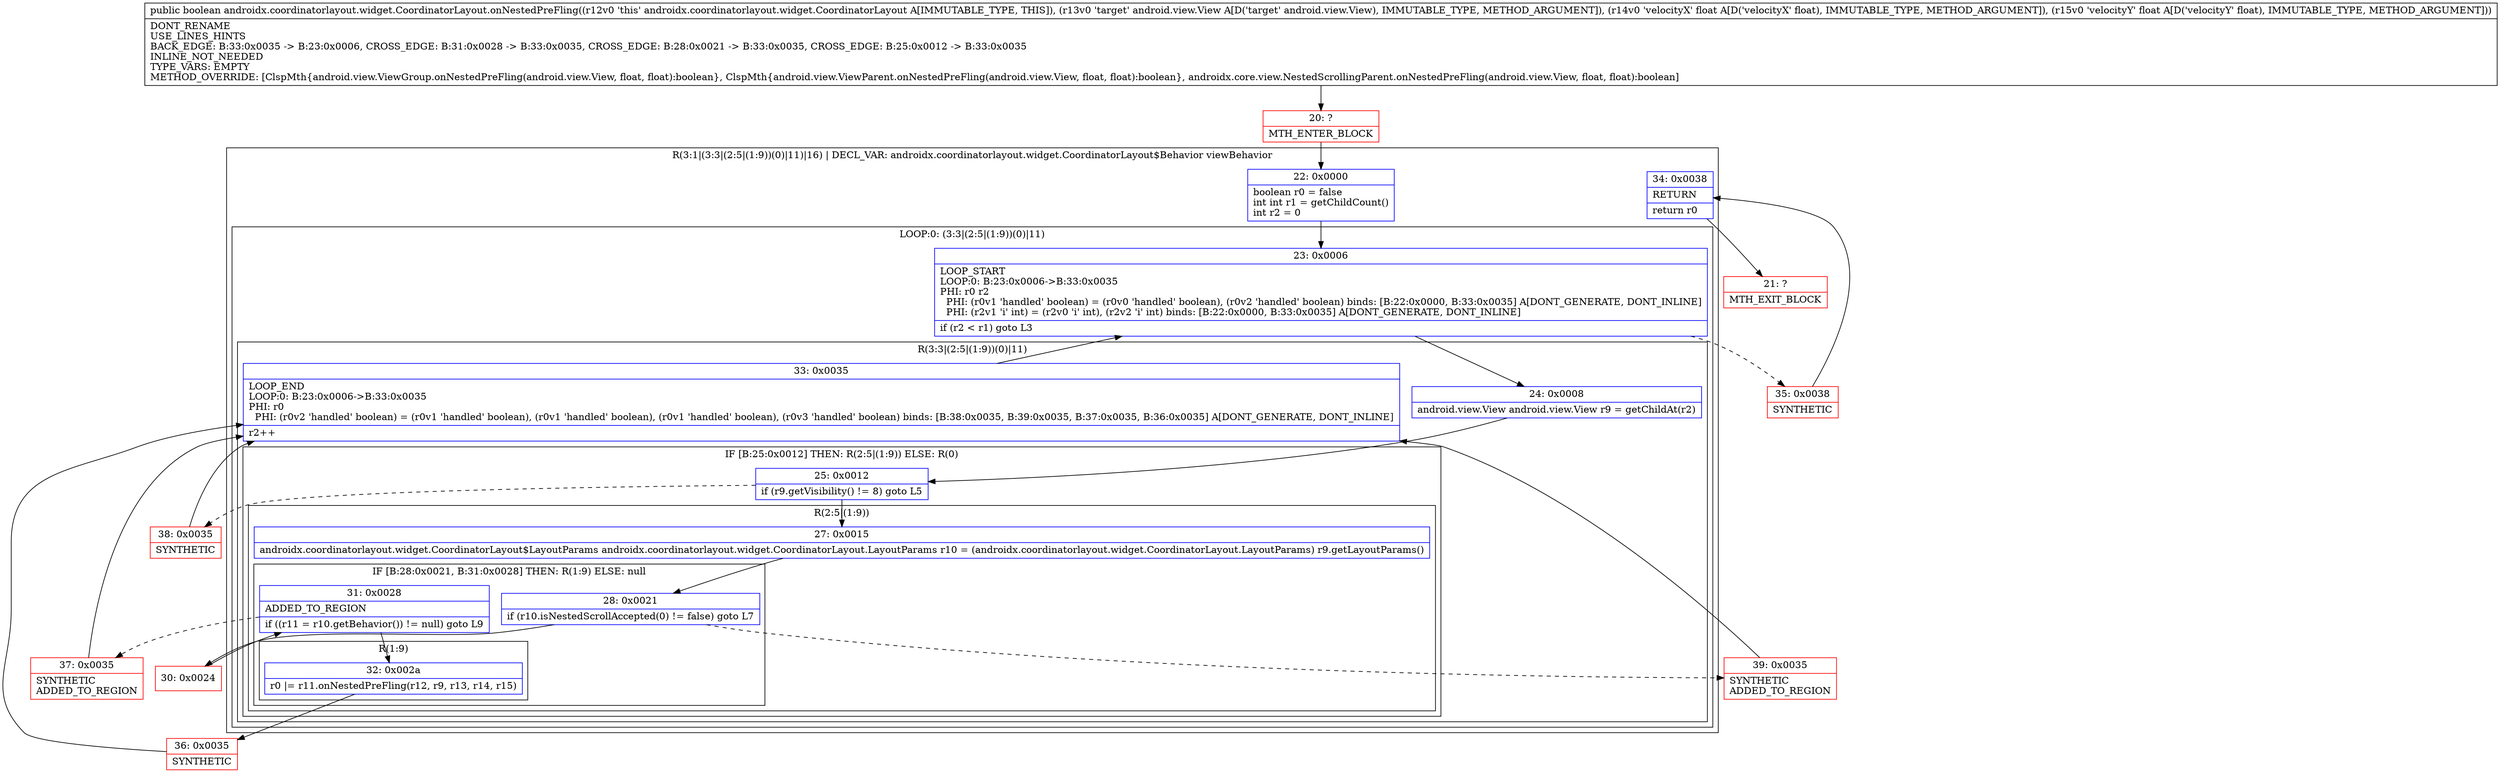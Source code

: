 digraph "CFG forandroidx.coordinatorlayout.widget.CoordinatorLayout.onNestedPreFling(Landroid\/view\/View;FF)Z" {
subgraph cluster_Region_1868141785 {
label = "R(3:1|(3:3|(2:5|(1:9))(0)|11)|16) | DECL_VAR: androidx.coordinatorlayout.widget.CoordinatorLayout$Behavior viewBehavior\l";
node [shape=record,color=blue];
Node_22 [shape=record,label="{22\:\ 0x0000|boolean r0 = false\lint int r1 = getChildCount()\lint r2 = 0\l}"];
subgraph cluster_LoopRegion_339936961 {
label = "LOOP:0: (3:3|(2:5|(1:9))(0)|11)";
node [shape=record,color=blue];
Node_23 [shape=record,label="{23\:\ 0x0006|LOOP_START\lLOOP:0: B:23:0x0006\-\>B:33:0x0035\lPHI: r0 r2 \l  PHI: (r0v1 'handled' boolean) = (r0v0 'handled' boolean), (r0v2 'handled' boolean) binds: [B:22:0x0000, B:33:0x0035] A[DONT_GENERATE, DONT_INLINE]\l  PHI: (r2v1 'i' int) = (r2v0 'i' int), (r2v2 'i' int) binds: [B:22:0x0000, B:33:0x0035] A[DONT_GENERATE, DONT_INLINE]\l|if (r2 \< r1) goto L3\l}"];
subgraph cluster_Region_923411730 {
label = "R(3:3|(2:5|(1:9))(0)|11)";
node [shape=record,color=blue];
Node_24 [shape=record,label="{24\:\ 0x0008|android.view.View android.view.View r9 = getChildAt(r2)\l}"];
subgraph cluster_IfRegion_341217398 {
label = "IF [B:25:0x0012] THEN: R(2:5|(1:9)) ELSE: R(0)";
node [shape=record,color=blue];
Node_25 [shape=record,label="{25\:\ 0x0012|if (r9.getVisibility() != 8) goto L5\l}"];
subgraph cluster_Region_413668363 {
label = "R(2:5|(1:9))";
node [shape=record,color=blue];
Node_27 [shape=record,label="{27\:\ 0x0015|androidx.coordinatorlayout.widget.CoordinatorLayout$LayoutParams androidx.coordinatorlayout.widget.CoordinatorLayout.LayoutParams r10 = (androidx.coordinatorlayout.widget.CoordinatorLayout.LayoutParams) r9.getLayoutParams()\l}"];
subgraph cluster_IfRegion_349273297 {
label = "IF [B:28:0x0021, B:31:0x0028] THEN: R(1:9) ELSE: null";
node [shape=record,color=blue];
Node_28 [shape=record,label="{28\:\ 0x0021|if (r10.isNestedScrollAccepted(0) != false) goto L7\l}"];
Node_31 [shape=record,label="{31\:\ 0x0028|ADDED_TO_REGION\l|if ((r11 = r10.getBehavior()) != null) goto L9\l}"];
subgraph cluster_Region_454224899 {
label = "R(1:9)";
node [shape=record,color=blue];
Node_32 [shape=record,label="{32\:\ 0x002a|r0 \|= r11.onNestedPreFling(r12, r9, r13, r14, r15)\l}"];
}
}
}
subgraph cluster_Region_1079573683 {
label = "R(0)";
node [shape=record,color=blue];
}
}
Node_33 [shape=record,label="{33\:\ 0x0035|LOOP_END\lLOOP:0: B:23:0x0006\-\>B:33:0x0035\lPHI: r0 \l  PHI: (r0v2 'handled' boolean) = (r0v1 'handled' boolean), (r0v1 'handled' boolean), (r0v1 'handled' boolean), (r0v3 'handled' boolean) binds: [B:38:0x0035, B:39:0x0035, B:37:0x0035, B:36:0x0035] A[DONT_GENERATE, DONT_INLINE]\l|r2++\l}"];
}
}
Node_34 [shape=record,label="{34\:\ 0x0038|RETURN\l|return r0\l}"];
}
Node_20 [shape=record,color=red,label="{20\:\ ?|MTH_ENTER_BLOCK\l}"];
Node_30 [shape=record,color=red,label="{30\:\ 0x0024}"];
Node_36 [shape=record,color=red,label="{36\:\ 0x0035|SYNTHETIC\l}"];
Node_37 [shape=record,color=red,label="{37\:\ 0x0035|SYNTHETIC\lADDED_TO_REGION\l}"];
Node_39 [shape=record,color=red,label="{39\:\ 0x0035|SYNTHETIC\lADDED_TO_REGION\l}"];
Node_38 [shape=record,color=red,label="{38\:\ 0x0035|SYNTHETIC\l}"];
Node_35 [shape=record,color=red,label="{35\:\ 0x0038|SYNTHETIC\l}"];
Node_21 [shape=record,color=red,label="{21\:\ ?|MTH_EXIT_BLOCK\l}"];
MethodNode[shape=record,label="{public boolean androidx.coordinatorlayout.widget.CoordinatorLayout.onNestedPreFling((r12v0 'this' androidx.coordinatorlayout.widget.CoordinatorLayout A[IMMUTABLE_TYPE, THIS]), (r13v0 'target' android.view.View A[D('target' android.view.View), IMMUTABLE_TYPE, METHOD_ARGUMENT]), (r14v0 'velocityX' float A[D('velocityX' float), IMMUTABLE_TYPE, METHOD_ARGUMENT]), (r15v0 'velocityY' float A[D('velocityY' float), IMMUTABLE_TYPE, METHOD_ARGUMENT]))  | DONT_RENAME\lUSE_LINES_HINTS\lBACK_EDGE: B:33:0x0035 \-\> B:23:0x0006, CROSS_EDGE: B:31:0x0028 \-\> B:33:0x0035, CROSS_EDGE: B:28:0x0021 \-\> B:33:0x0035, CROSS_EDGE: B:25:0x0012 \-\> B:33:0x0035\lINLINE_NOT_NEEDED\lTYPE_VARS: EMPTY\lMETHOD_OVERRIDE: [ClspMth\{android.view.ViewGroup.onNestedPreFling(android.view.View, float, float):boolean\}, ClspMth\{android.view.ViewParent.onNestedPreFling(android.view.View, float, float):boolean\}, androidx.core.view.NestedScrollingParent.onNestedPreFling(android.view.View, float, float):boolean]\l}"];
MethodNode -> Node_20;Node_22 -> Node_23;
Node_23 -> Node_24;
Node_23 -> Node_35[style=dashed];
Node_24 -> Node_25;
Node_25 -> Node_27;
Node_25 -> Node_38[style=dashed];
Node_27 -> Node_28;
Node_28 -> Node_30;
Node_28 -> Node_39[style=dashed];
Node_31 -> Node_32;
Node_31 -> Node_37[style=dashed];
Node_32 -> Node_36;
Node_33 -> Node_23;
Node_34 -> Node_21;
Node_20 -> Node_22;
Node_30 -> Node_31;
Node_36 -> Node_33;
Node_37 -> Node_33;
Node_39 -> Node_33;
Node_38 -> Node_33;
Node_35 -> Node_34;
}

